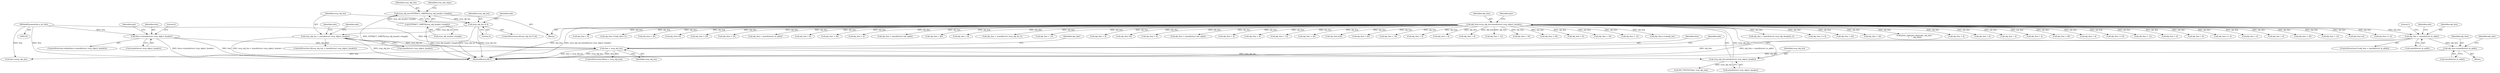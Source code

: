 digraph "0_tcpdump_3c8a2b0e91d8d8947e89384dacf6b54673083e71@API" {
"1000665" [label="(Call,obj_tlen < sizeof(struct in_addr))"];
"1000318" [label="(Call,obj_tlen=rsvp_obj_len-sizeof(struct rsvp_object_header))"];
"1000320" [label="(Call,rsvp_obj_len-sizeof(struct rsvp_object_header))"];
"1000299" [label="(Call,tlen < rsvp_obj_len)"];
"1000170" [label="(Call,tlen>=sizeof(struct rsvp_object_header))"];
"1000148" [label="(MethodParameterIn,u_int tlen)"];
"1000213" [label="(Call,rsvp_obj_len < sizeof(struct rsvp_object_header))"];
"1000197" [label="(Call,rsvp_obj_len % 4)"];
"1000185" [label="(Call,rsvp_obj_len=EXTRACT_16BITS(rsvp_obj_header->length))"];
"1000187" [label="(Call,EXTRACT_16BITS(rsvp_obj_header->length))"];
"1000682" [label="(Call,obj_tlen-=sizeof(struct in_addr))"];
"1000326" [label="(Call,ND_TTEST2(*tptr, rsvp_obj_len))"];
"1000667" [label="(Call,sizeof(struct in_addr))"];
"1003388" [label="(MethodReturn,RET)"];
"1002710" [label="(Call,obj_tlen-=8)"];
"1000199" [label="(Literal,4)"];
"1000197" [label="(Call,rsvp_obj_len % 4)"];
"1000298" [label="(ControlStructure,if(tlen < rsvp_obj_len))"];
"1002135" [label="(Call,obj_tlen < 8)"];
"1000628" [label="(Call,obj_tlen < sizeof(struct in6_addr))"];
"1001576" [label="(Call,obj_tlen < 4)"];
"1002630" [label="(Call,obj_tlen < 8)"];
"1000555" [label="(Call,obj_tlen < 12)"];
"1000187" [label="(Call,EXTRACT_16BITS(rsvp_obj_header->length))"];
"1000684" [label="(Call,sizeof(struct in_addr))"];
"1002720" [label="(Call,obj_tlen < 20)"];
"1002780" [label="(Call,obj_tlen-=20)"];
"1000895" [label="(Call,obj_tlen < 20)"];
"1000313" [label="(Identifier,obj_tptr)"];
"1002480" [label="(Call,obj_tlen < 16)"];
"1000188" [label="(Call,rsvp_obj_header->length)"];
"1003265" [label="(Call,obj_tlen < 4)"];
"1000968" [label="(Call,obj_tlen < 8)"];
"1000683" [label="(Identifier,obj_tlen)"];
"1001985" [label="(Call,obj_tlen < 4)"];
"1000666" [label="(Identifier,obj_tlen)"];
"1001077" [label="(Call,obj_tlen < 12)"];
"1002328" [label="(Call,obj_tlen < 16)"];
"1003359" [label="(Call,tlen-=rsvp_obj_len)"];
"1000212" [label="(ControlStructure,if(rsvp_obj_len < sizeof(struct rsvp_object_header)))"];
"1000174" [label="(Block,)"];
"1000236" [label="(Identifier,ndo)"];
"1000319" [label="(Identifier,obj_tlen)"];
"1000322" [label="(Call,sizeof(struct rsvp_object_header))"];
"1000483" [label="(Call,obj_tlen < 26)"];
"1001538" [label="(Call,obj_tlen < 8)"];
"1000687" [label="(Identifier,obj_tptr)"];
"1000998" [label="(Call,obj_tlen < 16)"];
"1000172" [label="(Call,sizeof(struct rsvp_object_header))"];
"1003189" [label="(Call,obj_tlen < 12)"];
"1001885" [label="(Call,obj_tlen+=subobj_len)"];
"1000671" [label="(Literal,1)"];
"1000674" [label="(Identifier,ndo)"];
"1000682" [label="(Call,obj_tlen-=sizeof(struct in_addr))"];
"1002974" [label="(Call,obj_tlen < sizeof(struct rsvp_obj_integrity_t))"];
"1000733" [label="(Call,obj_tlen >= 4)"];
"1002195" [label="(Call,obj_tlen < 20)"];
"1000169" [label="(ControlStructure,while(tlen>=sizeof(struct rsvp_object_header)))"];
"1002225" [label="(Call,obj_tlen < 20)"];
"1003329" [label="(Call,print_unknown_data(ndo, obj_tptr, \"\n\t    \", obj_tlen))"];
"1000664" [label="(ControlStructure,if (obj_tlen < sizeof(struct in_addr)))"];
"1003153" [label="(Call,obj_tlen < 4)"];
"1002298" [label="(Call,obj_tlen < 8)"];
"1003117" [label="(Call,obj_tlen < 4)"];
"1000299" [label="(Call,tlen < rsvp_obj_len)"];
"1001237" [label="(Call,obj_tlen < 4)"];
"1002255" [label="(Call,obj_tlen < 40)"];
"1000328" [label="(Identifier,tptr)"];
"1003363" [label="(Literal,0)"];
"1000300" [label="(Identifier,tlen)"];
"1002020" [label="(Call,obj_tlen < 4)"];
"1000186" [label="(Identifier,rsvp_obj_len)"];
"1000320" [label="(Call,rsvp_obj_len-sizeof(struct rsvp_object_header))"];
"1002562" [label="(Call,obj_tlen >= 8)"];
"1000779" [label="(Call,obj_tlen < 12)"];
"1002798" [label="(Call,obj_tlen < 4)"];
"1001500" [label="(Call,obj_tlen < 8)"];
"1001050" [label="(Call,obj_tlen >= 4)"];
"1000824" [label="(Call,obj_tlen < 4)"];
"1002913" [label="(Call,obj_tlen < 8)"];
"1000198" [label="(Identifier,rsvp_obj_len)"];
"1000192" [label="(Identifier,rsvp_obj_ctype)"];
"1002165" [label="(Call,obj_tlen < 20)"];
"1001160" [label="(Call,obj_tlen < 12)"];
"1002611" [label="(Call,obj_tlen-=4)"];
"1000214" [label="(Identifier,rsvp_obj_len)"];
"1000185" [label="(Call,rsvp_obj_len=EXTRACT_16BITS(rsvp_obj_header->length))"];
"1000203" [label="(Identifier,ndo)"];
"1000177" [label="(Identifier,tptr)"];
"1000171" [label="(Identifier,tlen)"];
"1001309" [label="(Call,obj_tlen >= 4)"];
"1000305" [label="(Identifier,ndo)"];
"1001907" [label="(Call,obj_tlen < 8)"];
"1001475" [label="(Call,obj_tlen-=*(obj_tptr+1))"];
"1001943" [label="(Call,obj_tlen < 20)"];
"1003219" [label="(Call,obj_tlen-=4)"];
"1000394" [label="(Call,obj_tlen < 20)"];
"1003290" [label="(Call,obj_tlen < 16)"];
"1000600" [label="(Call,obj_tlen < sizeof(struct in_addr))"];
"1000220" [label="(Identifier,ndo)"];
"1000170" [label="(Call,tlen>=sizeof(struct rsvp_object_header))"];
"1000347" [label="(Call,obj_tlen < 8)"];
"1000447" [label="(Call,obj_tlen < 36)"];
"1001683" [label="(Call,obj_tlen < 4)"];
"1000196" [label="(ControlStructure,if(rsvp_obj_len % 4))"];
"1000693" [label="(Call,obj_tlen < sizeof(struct in6_addr))"];
"1000925" [label="(Call,obj_tlen < 40)"];
"1000213" [label="(Call,rsvp_obj_len < sizeof(struct rsvp_object_header))"];
"1000662" [label="(Block,)"];
"1000865" [label="(Call,obj_tlen < 8)"];
"1000301" [label="(Identifier,rsvp_obj_len)"];
"1000318" [label="(Call,obj_tlen=rsvp_obj_len-sizeof(struct rsvp_object_header))"];
"1000665" [label="(Call,obj_tlen < sizeof(struct in_addr))"];
"1002397" [label="(Call,obj_tlen < sizeof(struct rsvp_obj_frr_t))"];
"1000321" [label="(Identifier,rsvp_obj_len)"];
"1000518" [label="(Call,obj_tlen < 12)"];
"1000148" [label="(MethodParameterIn,u_int tlen)"];
"1000755" [label="(Call,obj_tlen < 4)"];
"1000215" [label="(Call,sizeof(struct rsvp_object_header))"];
"1000665" -> "1000664"  [label="AST: "];
"1000665" -> "1000667"  [label="CFG: "];
"1000666" -> "1000665"  [label="AST: "];
"1000667" -> "1000665"  [label="AST: "];
"1000671" -> "1000665"  [label="CFG: "];
"1000674" -> "1000665"  [label="CFG: "];
"1000665" -> "1003388"  [label="DDG: obj_tlen"];
"1000665" -> "1003388"  [label="DDG: obj_tlen < sizeof(struct in_addr)"];
"1000318" -> "1000665"  [label="DDG: obj_tlen"];
"1000665" -> "1000682"  [label="DDG: obj_tlen"];
"1000318" -> "1000174"  [label="AST: "];
"1000318" -> "1000320"  [label="CFG: "];
"1000319" -> "1000318"  [label="AST: "];
"1000320" -> "1000318"  [label="AST: "];
"1000328" -> "1000318"  [label="CFG: "];
"1000318" -> "1003388"  [label="DDG: obj_tlen"];
"1000318" -> "1003388"  [label="DDG: rsvp_obj_len-sizeof(struct rsvp_object_header)"];
"1000320" -> "1000318"  [label="DDG: rsvp_obj_len"];
"1000318" -> "1000347"  [label="DDG: obj_tlen"];
"1000318" -> "1000394"  [label="DDG: obj_tlen"];
"1000318" -> "1000447"  [label="DDG: obj_tlen"];
"1000318" -> "1000483"  [label="DDG: obj_tlen"];
"1000318" -> "1000518"  [label="DDG: obj_tlen"];
"1000318" -> "1000555"  [label="DDG: obj_tlen"];
"1000318" -> "1000600"  [label="DDG: obj_tlen"];
"1000318" -> "1000628"  [label="DDG: obj_tlen"];
"1000318" -> "1000693"  [label="DDG: obj_tlen"];
"1000318" -> "1000733"  [label="DDG: obj_tlen"];
"1000318" -> "1000755"  [label="DDG: obj_tlen"];
"1000318" -> "1000779"  [label="DDG: obj_tlen"];
"1000318" -> "1000824"  [label="DDG: obj_tlen"];
"1000318" -> "1000865"  [label="DDG: obj_tlen"];
"1000318" -> "1000895"  [label="DDG: obj_tlen"];
"1000318" -> "1000925"  [label="DDG: obj_tlen"];
"1000318" -> "1000968"  [label="DDG: obj_tlen"];
"1000318" -> "1000998"  [label="DDG: obj_tlen"];
"1000318" -> "1001050"  [label="DDG: obj_tlen"];
"1000318" -> "1001077"  [label="DDG: obj_tlen"];
"1000318" -> "1001160"  [label="DDG: obj_tlen"];
"1000318" -> "1001237"  [label="DDG: obj_tlen"];
"1000318" -> "1001309"  [label="DDG: obj_tlen"];
"1000318" -> "1001475"  [label="DDG: obj_tlen"];
"1000318" -> "1001500"  [label="DDG: obj_tlen"];
"1000318" -> "1001538"  [label="DDG: obj_tlen"];
"1000318" -> "1001576"  [label="DDG: obj_tlen"];
"1000318" -> "1001683"  [label="DDG: obj_tlen"];
"1000318" -> "1001885"  [label="DDG: obj_tlen"];
"1000318" -> "1001907"  [label="DDG: obj_tlen"];
"1000318" -> "1001943"  [label="DDG: obj_tlen"];
"1000318" -> "1001985"  [label="DDG: obj_tlen"];
"1000318" -> "1002020"  [label="DDG: obj_tlen"];
"1000318" -> "1002135"  [label="DDG: obj_tlen"];
"1000318" -> "1002165"  [label="DDG: obj_tlen"];
"1000318" -> "1002195"  [label="DDG: obj_tlen"];
"1000318" -> "1002225"  [label="DDG: obj_tlen"];
"1000318" -> "1002255"  [label="DDG: obj_tlen"];
"1000318" -> "1002298"  [label="DDG: obj_tlen"];
"1000318" -> "1002328"  [label="DDG: obj_tlen"];
"1000318" -> "1002397"  [label="DDG: obj_tlen"];
"1000318" -> "1002480"  [label="DDG: obj_tlen"];
"1000318" -> "1002562"  [label="DDG: obj_tlen"];
"1000318" -> "1002611"  [label="DDG: obj_tlen"];
"1000318" -> "1002630"  [label="DDG: obj_tlen"];
"1000318" -> "1002710"  [label="DDG: obj_tlen"];
"1000318" -> "1002720"  [label="DDG: obj_tlen"];
"1000318" -> "1002780"  [label="DDG: obj_tlen"];
"1000318" -> "1002798"  [label="DDG: obj_tlen"];
"1000318" -> "1002913"  [label="DDG: obj_tlen"];
"1000318" -> "1002974"  [label="DDG: obj_tlen"];
"1000318" -> "1003117"  [label="DDG: obj_tlen"];
"1000318" -> "1003153"  [label="DDG: obj_tlen"];
"1000318" -> "1003189"  [label="DDG: obj_tlen"];
"1000318" -> "1003219"  [label="DDG: obj_tlen"];
"1000318" -> "1003265"  [label="DDG: obj_tlen"];
"1000318" -> "1003290"  [label="DDG: obj_tlen"];
"1000318" -> "1003329"  [label="DDG: obj_tlen"];
"1000320" -> "1000322"  [label="CFG: "];
"1000321" -> "1000320"  [label="AST: "];
"1000322" -> "1000320"  [label="AST: "];
"1000299" -> "1000320"  [label="DDG: rsvp_obj_len"];
"1000320" -> "1000326"  [label="DDG: rsvp_obj_len"];
"1000299" -> "1000298"  [label="AST: "];
"1000299" -> "1000301"  [label="CFG: "];
"1000300" -> "1000299"  [label="AST: "];
"1000301" -> "1000299"  [label="AST: "];
"1000305" -> "1000299"  [label="CFG: "];
"1000313" -> "1000299"  [label="CFG: "];
"1000299" -> "1003388"  [label="DDG: tlen < rsvp_obj_len"];
"1000299" -> "1003388"  [label="DDG: rsvp_obj_len"];
"1000299" -> "1003388"  [label="DDG: tlen"];
"1000170" -> "1000299"  [label="DDG: tlen"];
"1000148" -> "1000299"  [label="DDG: tlen"];
"1000213" -> "1000299"  [label="DDG: rsvp_obj_len"];
"1000299" -> "1003359"  [label="DDG: tlen"];
"1000170" -> "1000169"  [label="AST: "];
"1000170" -> "1000172"  [label="CFG: "];
"1000171" -> "1000170"  [label="AST: "];
"1000172" -> "1000170"  [label="AST: "];
"1000177" -> "1000170"  [label="CFG: "];
"1003363" -> "1000170"  [label="CFG: "];
"1000170" -> "1003388"  [label="DDG: tlen"];
"1000170" -> "1003388"  [label="DDG: tlen>=sizeof(struct rsvp_object_header)"];
"1000148" -> "1000170"  [label="DDG: tlen"];
"1000148" -> "1000142"  [label="AST: "];
"1000148" -> "1003388"  [label="DDG: tlen"];
"1000148" -> "1003359"  [label="DDG: tlen"];
"1000213" -> "1000212"  [label="AST: "];
"1000213" -> "1000215"  [label="CFG: "];
"1000214" -> "1000213"  [label="AST: "];
"1000215" -> "1000213"  [label="AST: "];
"1000220" -> "1000213"  [label="CFG: "];
"1000236" -> "1000213"  [label="CFG: "];
"1000213" -> "1003388"  [label="DDG: rsvp_obj_len"];
"1000213" -> "1003388"  [label="DDG: rsvp_obj_len < sizeof(struct rsvp_object_header)"];
"1000197" -> "1000213"  [label="DDG: rsvp_obj_len"];
"1000197" -> "1000196"  [label="AST: "];
"1000197" -> "1000199"  [label="CFG: "];
"1000198" -> "1000197"  [label="AST: "];
"1000199" -> "1000197"  [label="AST: "];
"1000203" -> "1000197"  [label="CFG: "];
"1000214" -> "1000197"  [label="CFG: "];
"1000197" -> "1003388"  [label="DDG: rsvp_obj_len % 4"];
"1000197" -> "1003388"  [label="DDG: rsvp_obj_len"];
"1000185" -> "1000197"  [label="DDG: rsvp_obj_len"];
"1000185" -> "1000174"  [label="AST: "];
"1000185" -> "1000187"  [label="CFG: "];
"1000186" -> "1000185"  [label="AST: "];
"1000187" -> "1000185"  [label="AST: "];
"1000192" -> "1000185"  [label="CFG: "];
"1000185" -> "1003388"  [label="DDG: EXTRACT_16BITS(rsvp_obj_header->length)"];
"1000187" -> "1000185"  [label="DDG: rsvp_obj_header->length"];
"1000187" -> "1000188"  [label="CFG: "];
"1000188" -> "1000187"  [label="AST: "];
"1000187" -> "1003388"  [label="DDG: rsvp_obj_header->length"];
"1000682" -> "1000662"  [label="AST: "];
"1000682" -> "1000684"  [label="CFG: "];
"1000683" -> "1000682"  [label="AST: "];
"1000684" -> "1000682"  [label="AST: "];
"1000687" -> "1000682"  [label="CFG: "];
"1000682" -> "1003388"  [label="DDG: obj_tlen"];
}
